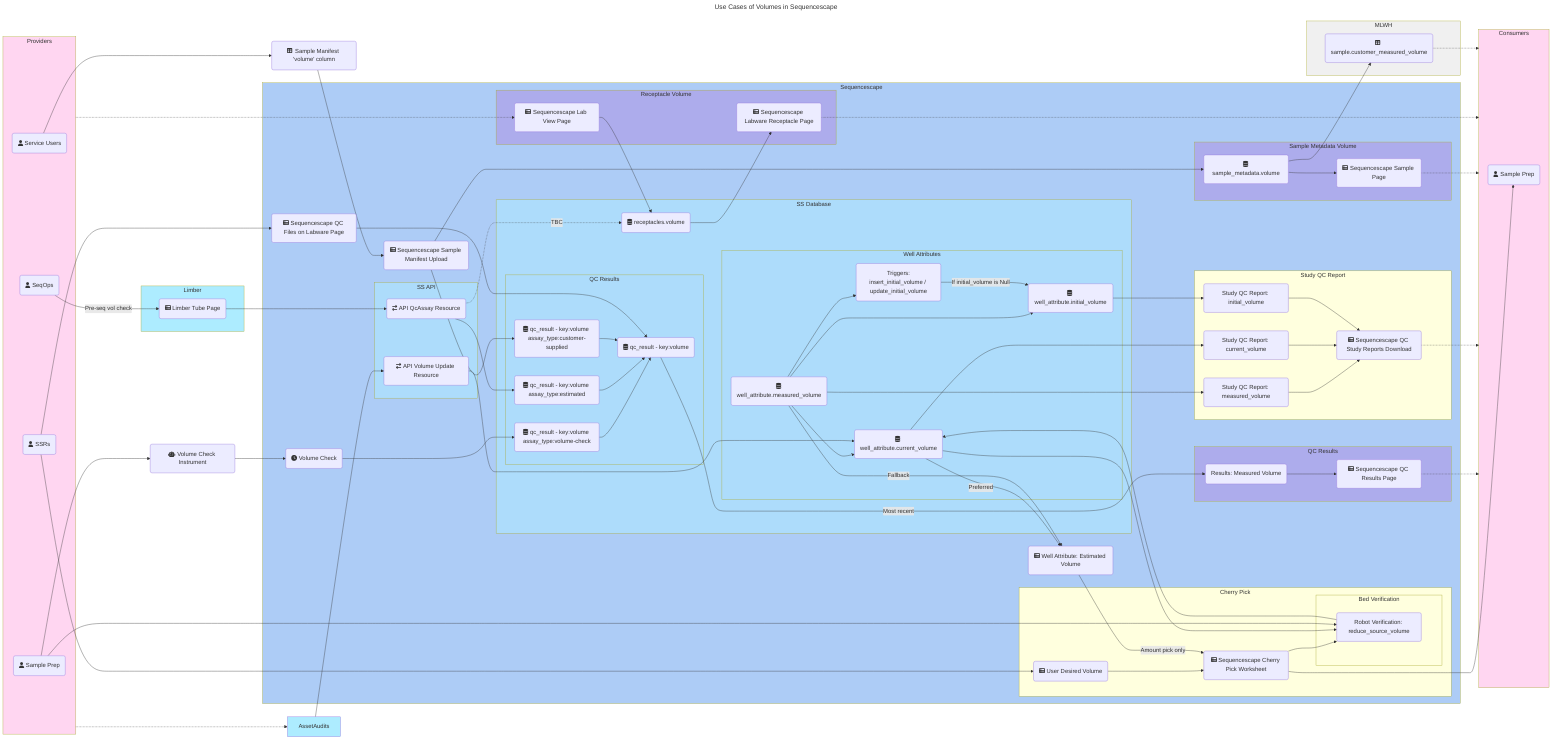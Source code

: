 ---
title: Use Cases of Volumes in Sequencescape
---
%%{ init: { 
    'flowchart': { 'curve': 'curvy' },
    'theme': 'default'
  }
}%%
flowchart LR
    %% Nodes
        %% Users
        User_ServiceUsers(fa:fa-user Service Users)
        User_SeqOps(fa:fa-user SeqOps)
        Provider_SamplePrep(fa:fa-user Sample Prep)
        Consumer_SamplePrep(fa:fa-user Sample Prep)
        User_VolCheckInstr(fa:fa-robot Volume Check Instrument)
        User_SSR(fa:fa-user SSRs)
        %% Interface
        Pg_LB_Tube(fa:fa-table-list Limber Tube Page)
        Pg_SS_CherryPickWorksheet(fa:fa-table-list Sequencescape Cherry Pick Worksheet)
        Pg_SS_LabView(fa:fa-table-list Sequencescape Lab View Page)
        Pg_SS_QcFileLabware(fa:fa-table-list Sequencescape QC Files on Labware Page)
        Pg_SS_QcResults(fa:fa-table-list Sequencescape QC Results Page)
        Pg_SS_QcStudyReports(fa:fa-table-list Sequencescape QC Study Reports Download)
        Pg_SS_Receptacle(fa:fa-table-list Sequencescape Labware Receptacle Page)
        Pg_SS_Sample(fa:fa-table-list Sequencescape Sample Page)
        Pg_SS_SampleManifestUpload(fa:fa-table-list Sequencescape Sample Manifest Upload)
        %% Components
        CP_SS_DesiredVolume(fa:fa-table-list User Desired Volume)
        CP_SS_CronVolumeCheck(fa:fa-clock Volume Check)
        CP_SS_RobotVerfication(Robot Verification: reduce_source_volume)
        CP_SS_WellAttrEstVol(fa:fa-table-list Well Attribute: Estimated Volume)
        CP_SS_QcResults_MeasVol(Results: Measured Volume)
        CP_SS_StudyReports_MeasVol(Study QC Report: measured_volume)
        CP_SS_StudyReports_CurrentVol(Study QC Report: current_volume)
        CP_SS_StudyReports_InitialVol(Study QC Report: initial_volume)
        %% API
        API_SS_QcAssayResource(fa:fa-arrow-right-arrow-left API QcAssay Resource)
        API_SS_VolumeUpdateResource(fa:fa-arrow-right-arrow-left API Volume Update Resource)
        %% Data
        Mn_SampleVolCol(fa:fa-table Sample Manifest 'volume' column)
        DB_SS_TriggerIniVol(fa:fa-trigger Triggers: insert_initial_volume / update_initial_volume)
        DB_SS_ReceptaclesVol(fa:fa-database receptacles.volume)
        DB_SS_SampleMetDatVol(fa:fa-database sample_metadata.volume)
        DB_SS_QcResultVol(fa:fa-database qc_result - key:volume)
        DB_SS_QcResultVolEst(fa:fa-database qc_result - key:volume assay_type:estimated)
        DB_SS_QcResultVolChk(fa:fa-database qc_result - key:volume assay_type:volume-check)
        DB_SS_QcResultVolCusSup(fa:fa-database qc_result - key:volume assay_type:customer-supplied)
        DB_SS_WellAttrIniVol(fa:fa-database well_attribute.initial_volume)
        DB_SS_WellAttrCurrVol(fa:fa-database well_attribute.current_volume)
        DB_SS_WellAttrMeasVol(fa:fa-database well_attribute.measured_volume)
        DB_MLWH_SampleCustMeasVol(fa:fa-table sample.customer_measured_volume)

    %% Groupings of nodes
        subgraph Providers
            User_ServiceUsers
            Provider_SamplePrep
            User_SeqOps
            User_SSR
            %% User_VolCheckInstr
        end
        subgraph Limber
            Pg_LB_Tube
        end
        subgraph Sequencescape
            CP_SS_CronVolumeCheck
            CP_SS_WellAttrEstVol
            Pg_SS_QcFileLabware
            Pg_SS_SampleManifestUpload

            subgraph Graph_SS_SMV["Sample Metadata Volume"]
                DB_SS_SampleMetDatVol
                Pg_SS_Sample
            end
            subgraph Graph_SS_RV["Receptacle Volume"]
                Pg_SS_LabView
                Pg_SS_Receptacle
            end
            subgraph Graph_SS_QC["QC Results"]
                CP_SS_QcResults_MeasVol
                Pg_SS_QcResults
            end
            subgraph Graph_SS_SR["Study QC Report"]
                CP_SS_StudyReports_MeasVol
                CP_SS_StudyReports_CurrentVol
                CP_SS_StudyReports_InitialVol
                Pg_SS_QcStudyReports
            end
            subgraph Graph_SS_CP["Cherry Pick"]
                CP_SS_DesiredVolume
                Pg_SS_CherryPickWorksheet
                subgraph Graph_SS_BedVeri["Bed Verification"]
                    CP_SS_RobotVerfication
                end
            end
            subgraph Graph_SS_DB["SS Database"]
                DB_SS_ReceptaclesVol
                subgraph Graph_SS_DB_QcResults["QC Results"]
                    DB_SS_QcResultVol
                    DB_SS_QcResultVolChk --> DB_SS_QcResultVol
                    DB_SS_QcResultVolEst --> DB_SS_QcResultVol
                    DB_SS_QcResultVolCusSup --> DB_SS_QcResultVol
                end
                subgraph Graph_SS_DB_WellAttrs["Well Attributes"]
                    DB_SS_WellAttrMeasVol
                    DB_SS_WellAttrMeasVol --> DB_SS_WellAttrIniVol
                    DB_SS_WellAttrMeasVol --> DB_SS_WellAttrCurrVol
                    DB_SS_TriggerIniVol
                    DB_SS_WellAttrMeasVol --> DB_SS_TriggerIniVol -- "If initial_volume is Null" --> DB_SS_WellAttrIniVol
                end
            end
            subgraph Graph_SS_API["SS API"]
                API_SS_QcAssayResource
                API_SS_VolumeUpdateResource
            end
        end
        subgraph MLWH
            DB_MLWH_SampleCustMeasVol
        end
        subgraph Consumers
            Consumer_SamplePrep
        end

    %% Edge connections between nodes
        User_ServiceUsers --> Mn_SampleVolCol --> Pg_SS_SampleManifestUpload --> DB_SS_SampleMetDatVol & DB_SS_QcResultVolCusSup

        Provider_SamplePrep --> User_VolCheckInstr --> CP_SS_CronVolumeCheck ---> DB_SS_QcResultVolChk
        User_SeqOps -- "Pre-seq vol check" --> Pg_LB_Tube

        Pg_LB_Tube --> API_SS_QcAssayResource
        API_SS_QcAssayResource --> DB_SS_QcResultVolEst
        API_SS_QcAssayResource -. TBC .-> DB_SS_ReceptaclesVol

        Providers -.-> AssetAudits --> API_SS_VolumeUpdateResource --> DB_SS_WellAttrCurrVol

        DB_SS_QcResultVol -- Most recent --> CP_SS_QcResults_MeasVol --> Pg_SS_QcResults  -.-> Consumers
        DB_SS_WellAttrCurrVol -- Preferred --> CP_SS_WellAttrEstVol
        DB_SS_WellAttrMeasVol -- Fallback --> CP_SS_WellAttrEstVol

        DB_SS_WellAttrMeasVol --> CP_SS_StudyReports_MeasVol --> Pg_SS_QcStudyReports
        DB_SS_WellAttrCurrVol --> CP_SS_StudyReports_CurrentVol --> Pg_SS_QcStudyReports
        DB_SS_WellAttrIniVol --> CP_SS_StudyReports_InitialVol --> Pg_SS_QcStudyReports
        Pg_SS_QcStudyReports -.-> Consumers

        %% Cherry Pick
        User_SSR --> CP_SS_DesiredVolume --> Pg_SS_CherryPickWorksheet --> Consumer_SamplePrep
        CP_SS_WellAttrEstVol -- Amount pick only --> Pg_SS_CherryPickWorksheet

        Pg_SS_CherryPickWorksheet --> CP_SS_RobotVerfication
        %% Bed Verification
        DB_SS_WellAttrCurrVol --> CP_SS_RobotVerfication --> DB_SS_WellAttrCurrVol
        Provider_SamplePrep --> CP_SS_RobotVerfication

        DB_SS_SampleMetDatVol --> Pg_SS_Sample -.-> Consumers
        Providers -....-> Pg_SS_LabView --> DB_SS_ReceptaclesVol --> Pg_SS_Receptacle -.-> Consumers

        DB_SS_SampleMetDatVol --> DB_MLWH_SampleCustMeasVol -.-> Consumers

        User_SSR --> Pg_SS_QcFileLabware --> DB_SS_QcResultVol

    %% Fake links for styling
        Graph_SS_API ~~~~ Graph_SS_DB
        Graph_SS_DB_QcResults ~~~~ Graph_SS_DB_WellAttrs 

    %% Subgraph styling
        classDef Users fill:#FFD6F1;
        classDef Application fill:#adecff;
        classDef Sequencescape fill:#adccf6;
        classDef SequencescapeSub fill:#ADDCFB;
        classDef SequencescapeOrig fill:#ADACEC;
        classDef MLWH fill:#f0f0f0;

        class Providers,Consumers Users;
        class AssetAudits,Limber,MLWH Application;
        class Sequencescape Sequencescape;
        class Graph_SS_API,Graph_SS_DB,Graph_SS_DB_WellAttrs,Graph_SS_DB_QcResults SequencescapeSub;
        class Graph_SS_SMV,Graph_SS_RV,Graph_SS_QC SequencescapeOrig;
        class MLWH MLWH;